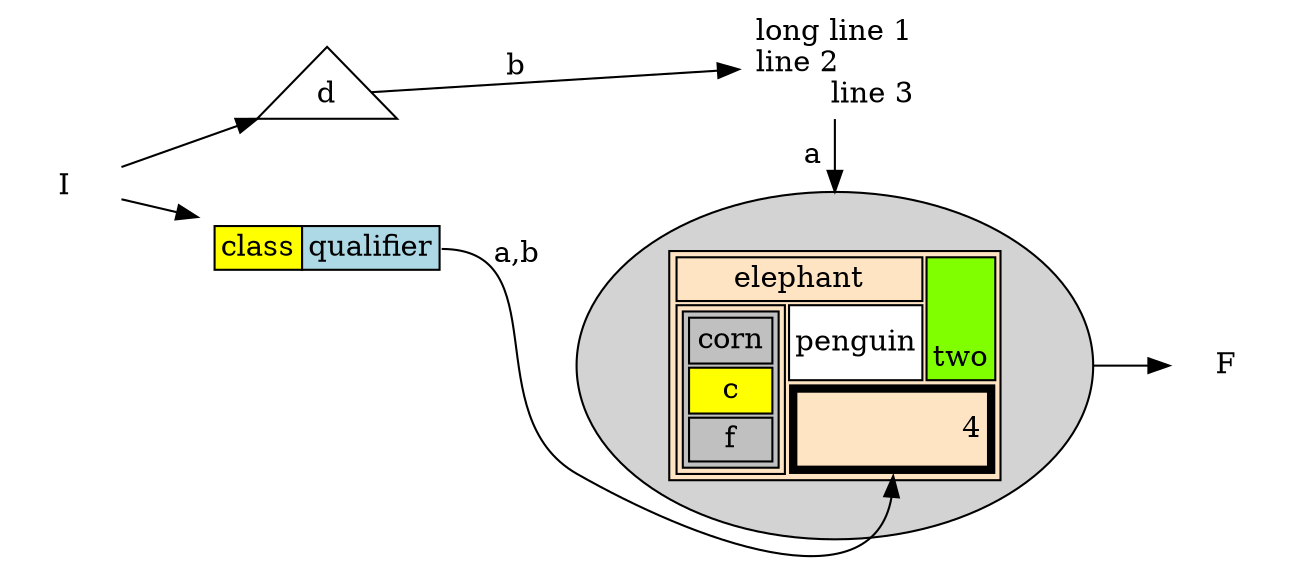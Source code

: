 // Based on http://www.graphviz.org/doc/info/html2.gv.

digraph G {
  vcsn_context = "lan_char, b"
rankdir=LR
  node [shape=plaintext]
  a [
     label=<
<TABLE BORDER="0" CELLBORDER="1" CELLSPACING="0">
  <TR><TD ROWSPAN="3" BGCOLOR="yellow">class</TD></TR>
  <TR><TD PORT="here" BGCOLOR="lightblue">qualifier</TD></TR>
</TABLE>>
  ]
    b [shape=ellipse style=filled
  label=<
<TABLE BGCOLOR="bisque">
  <TR><TD COLSPAN="3">elephant</TD>
      <TD ROWSPAN="2" BGCOLOR="chartreuse"
          VALIGN="bottom" ALIGN="right">two</TD> </TR>
  <TR><TD COLSPAN="2" ROWSPAN="2">
        <TABLE BGCOLOR="grey">
          <TR> <TD>corn</TD> </TR>
          <TR> <TD BGCOLOR="yellow">c</TD> </TR>
          <TR> <TD>f</TD> </TR>
        </TABLE> </TD>
      <TD BGCOLOR="white">penguin</TD>
  </TR>
  <TR> <TD COLSPAN="2" BORDER="4" ALIGN="right" PORT="there">4</TD> </TR>
</TABLE>>
  ]
  c [
  label=<long line 1<BR/>line 2<BR ALIGN="LEFT"/>line 3<BR ALIGN="RIGHT"/>>
  ]

  subgraph { rank=same b c }
  a:here -> b:there [label = <a,b>]
  c -> b [label = <a>]
  d [shape=triangle]
  d -> c [label=<b>]
  I -> {a d}
  b -> F
}
